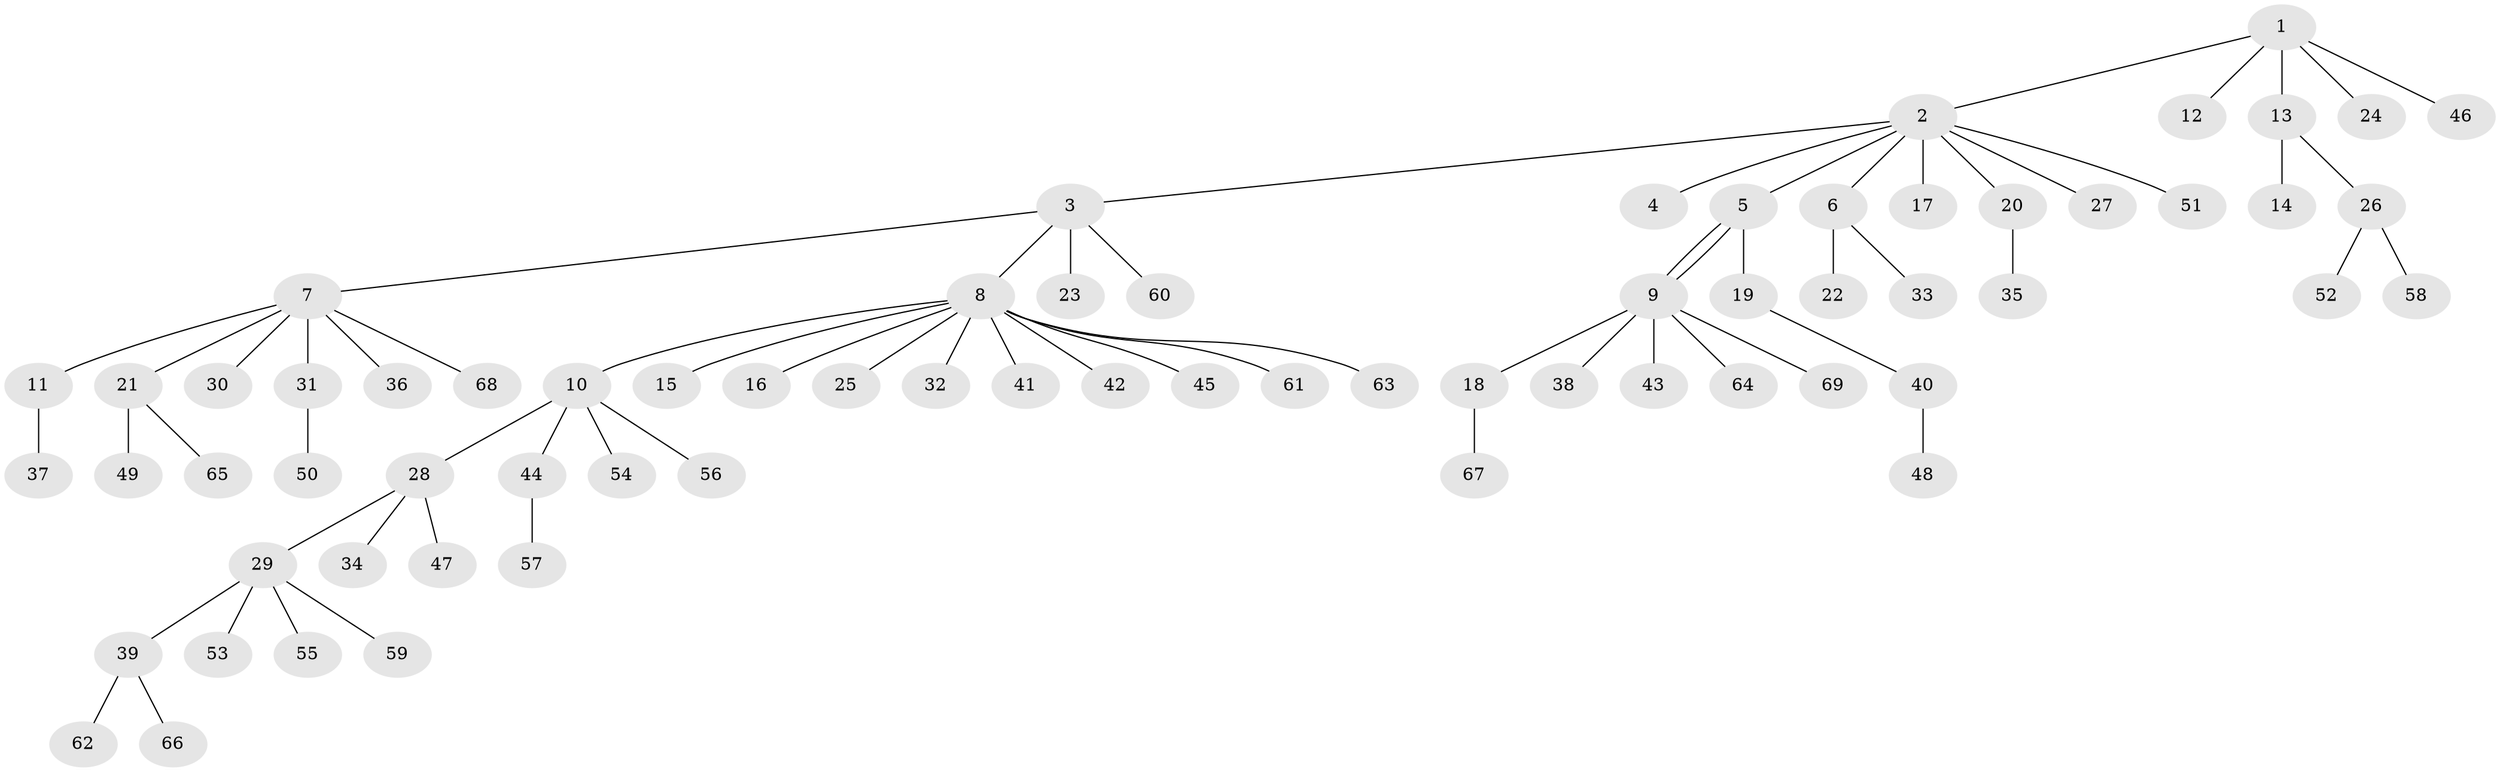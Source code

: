 // coarse degree distribution, {9: 0.037037037037037035, 12: 0.037037037037037035, 1: 0.8148148148148148, 2: 0.037037037037037035, 4: 0.037037037037037035, 3: 0.037037037037037035}
// Generated by graph-tools (version 1.1) at 2025/18/03/04/25 18:18:17]
// undirected, 69 vertices, 69 edges
graph export_dot {
graph [start="1"]
  node [color=gray90,style=filled];
  1;
  2;
  3;
  4;
  5;
  6;
  7;
  8;
  9;
  10;
  11;
  12;
  13;
  14;
  15;
  16;
  17;
  18;
  19;
  20;
  21;
  22;
  23;
  24;
  25;
  26;
  27;
  28;
  29;
  30;
  31;
  32;
  33;
  34;
  35;
  36;
  37;
  38;
  39;
  40;
  41;
  42;
  43;
  44;
  45;
  46;
  47;
  48;
  49;
  50;
  51;
  52;
  53;
  54;
  55;
  56;
  57;
  58;
  59;
  60;
  61;
  62;
  63;
  64;
  65;
  66;
  67;
  68;
  69;
  1 -- 2;
  1 -- 12;
  1 -- 13;
  1 -- 24;
  1 -- 46;
  2 -- 3;
  2 -- 4;
  2 -- 5;
  2 -- 6;
  2 -- 17;
  2 -- 20;
  2 -- 27;
  2 -- 51;
  3 -- 7;
  3 -- 8;
  3 -- 23;
  3 -- 60;
  5 -- 9;
  5 -- 9;
  5 -- 19;
  6 -- 22;
  6 -- 33;
  7 -- 11;
  7 -- 21;
  7 -- 30;
  7 -- 31;
  7 -- 36;
  7 -- 68;
  8 -- 10;
  8 -- 15;
  8 -- 16;
  8 -- 25;
  8 -- 32;
  8 -- 41;
  8 -- 42;
  8 -- 45;
  8 -- 61;
  8 -- 63;
  9 -- 18;
  9 -- 38;
  9 -- 43;
  9 -- 64;
  9 -- 69;
  10 -- 28;
  10 -- 44;
  10 -- 54;
  10 -- 56;
  11 -- 37;
  13 -- 14;
  13 -- 26;
  18 -- 67;
  19 -- 40;
  20 -- 35;
  21 -- 49;
  21 -- 65;
  26 -- 52;
  26 -- 58;
  28 -- 29;
  28 -- 34;
  28 -- 47;
  29 -- 39;
  29 -- 53;
  29 -- 55;
  29 -- 59;
  31 -- 50;
  39 -- 62;
  39 -- 66;
  40 -- 48;
  44 -- 57;
}
